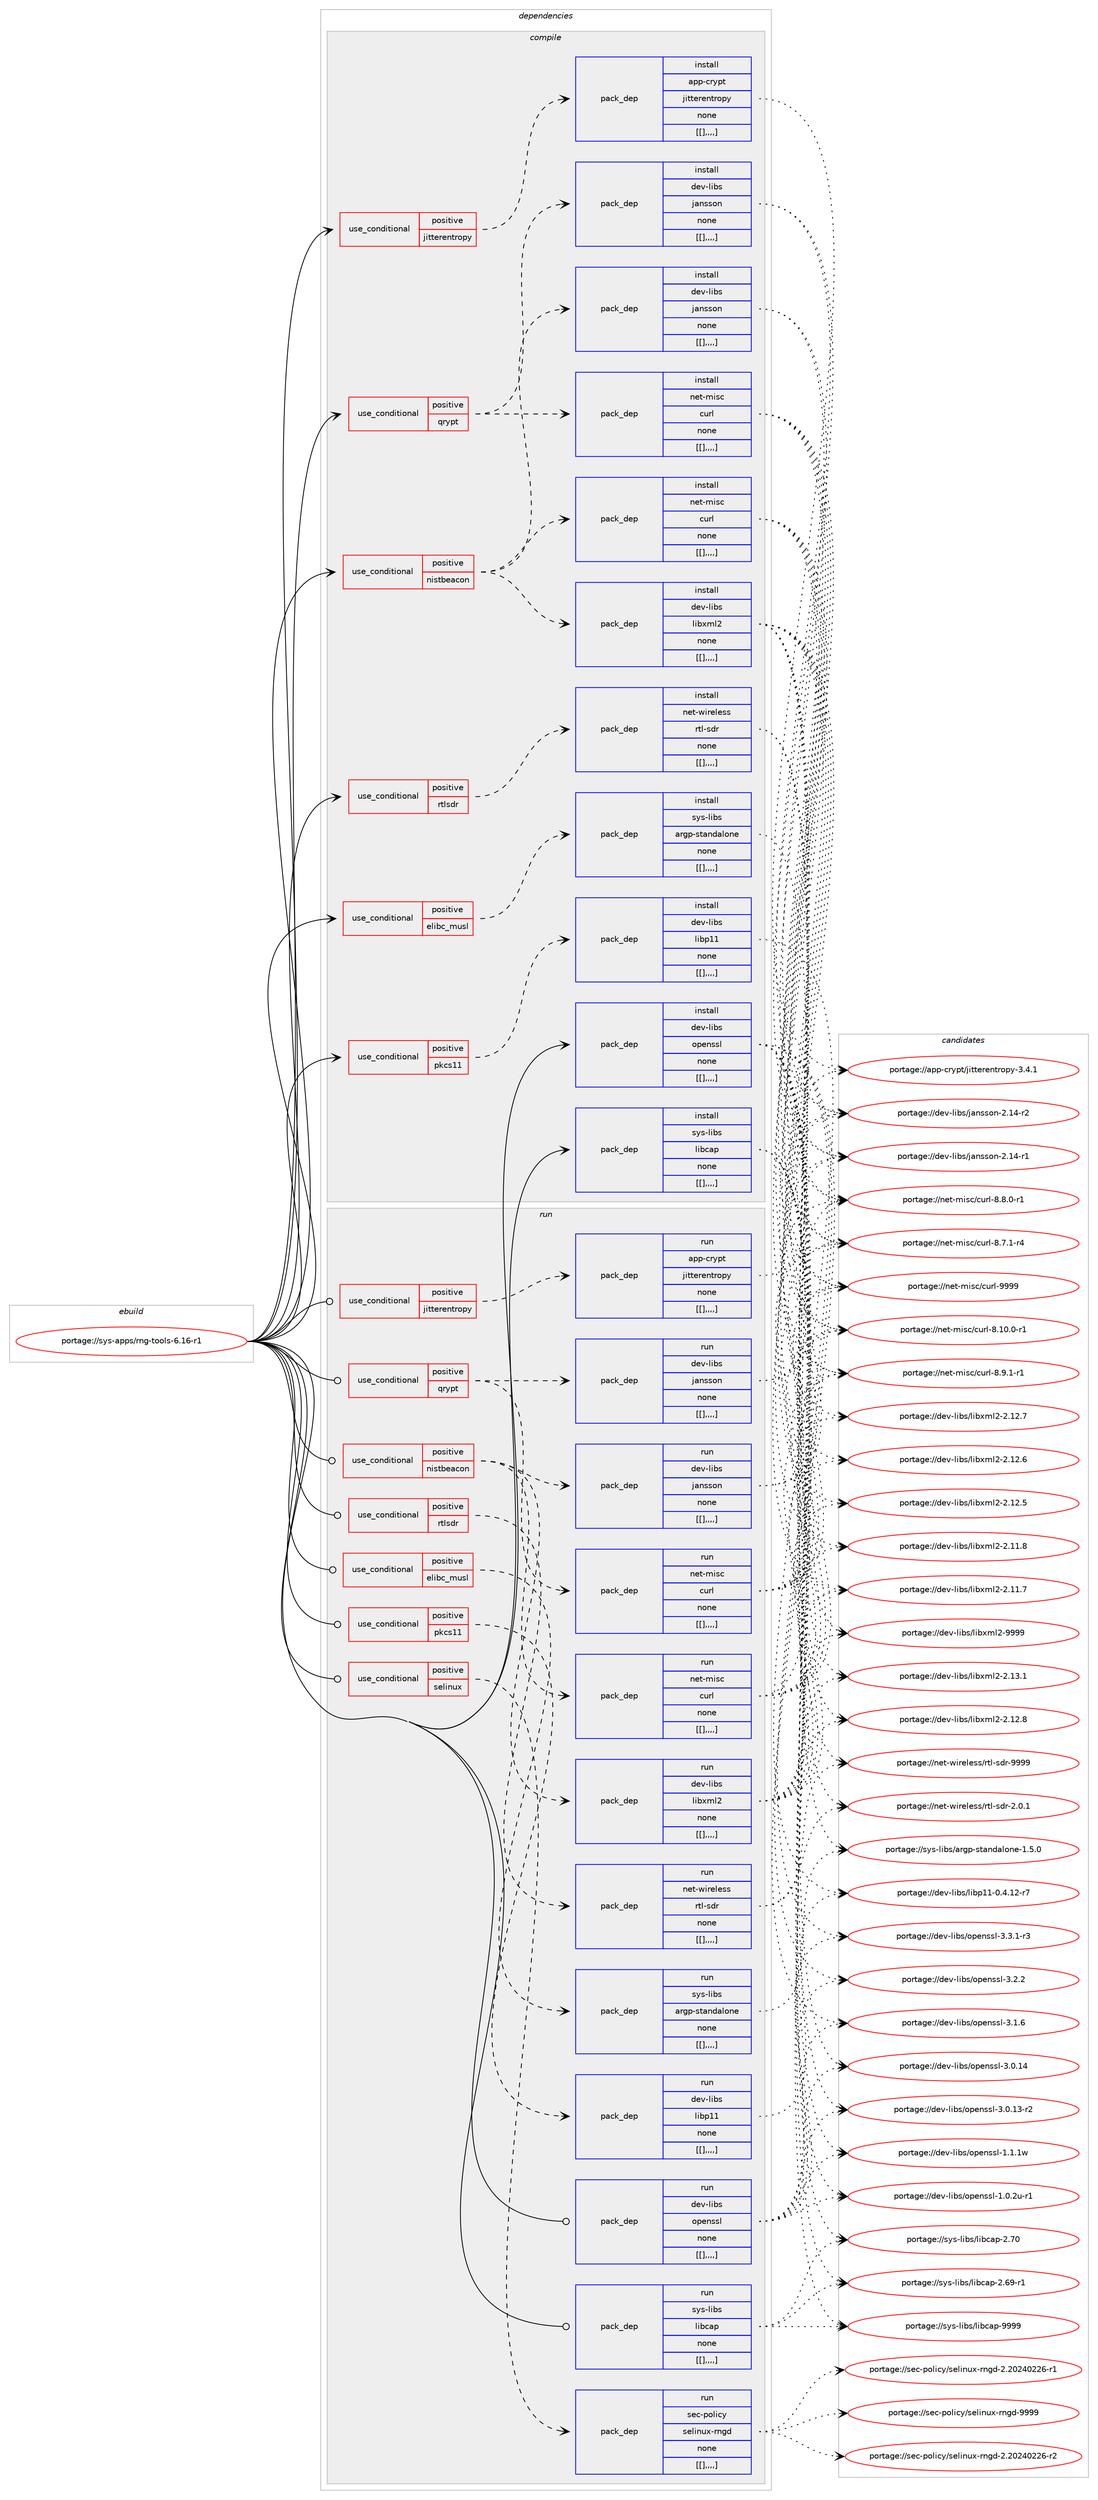 digraph prolog {

# *************
# Graph options
# *************

newrank=true;
concentrate=true;
compound=true;
graph [rankdir=LR,fontname=Helvetica,fontsize=10,ranksep=1.5];#, ranksep=2.5, nodesep=0.2];
edge  [arrowhead=vee];
node  [fontname=Helvetica,fontsize=10];

# **********
# The ebuild
# **********

subgraph cluster_leftcol {
color=gray;
label=<<i>ebuild</i>>;
id [label="portage://sys-apps/rng-tools-6.16-r1", color=red, width=4, href="../sys-apps/rng-tools-6.16-r1.svg"];
}

# ****************
# The dependencies
# ****************

subgraph cluster_midcol {
color=gray;
label=<<i>dependencies</i>>;
subgraph cluster_compile {
fillcolor="#eeeeee";
style=filled;
label=<<i>compile</i>>;
subgraph cond115856 {
dependency439119 [label=<<TABLE BORDER="0" CELLBORDER="1" CELLSPACING="0" CELLPADDING="4"><TR><TD ROWSPAN="3" CELLPADDING="10">use_conditional</TD></TR><TR><TD>positive</TD></TR><TR><TD>elibc_musl</TD></TR></TABLE>>, shape=none, color=red];
subgraph pack320208 {
dependency439120 [label=<<TABLE BORDER="0" CELLBORDER="1" CELLSPACING="0" CELLPADDING="4" WIDTH="220"><TR><TD ROWSPAN="6" CELLPADDING="30">pack_dep</TD></TR><TR><TD WIDTH="110">install</TD></TR><TR><TD>sys-libs</TD></TR><TR><TD>argp-standalone</TD></TR><TR><TD>none</TD></TR><TR><TD>[[],,,,]</TD></TR></TABLE>>, shape=none, color=blue];
}
dependency439119:e -> dependency439120:w [weight=20,style="dashed",arrowhead="vee"];
}
id:e -> dependency439119:w [weight=20,style="solid",arrowhead="vee"];
subgraph cond115857 {
dependency439121 [label=<<TABLE BORDER="0" CELLBORDER="1" CELLSPACING="0" CELLPADDING="4"><TR><TD ROWSPAN="3" CELLPADDING="10">use_conditional</TD></TR><TR><TD>positive</TD></TR><TR><TD>jitterentropy</TD></TR></TABLE>>, shape=none, color=red];
subgraph pack320209 {
dependency439122 [label=<<TABLE BORDER="0" CELLBORDER="1" CELLSPACING="0" CELLPADDING="4" WIDTH="220"><TR><TD ROWSPAN="6" CELLPADDING="30">pack_dep</TD></TR><TR><TD WIDTH="110">install</TD></TR><TR><TD>app-crypt</TD></TR><TR><TD>jitterentropy</TD></TR><TR><TD>none</TD></TR><TR><TD>[[],,,,]</TD></TR></TABLE>>, shape=none, color=blue];
}
dependency439121:e -> dependency439122:w [weight=20,style="dashed",arrowhead="vee"];
}
id:e -> dependency439121:w [weight=20,style="solid",arrowhead="vee"];
subgraph cond115858 {
dependency439123 [label=<<TABLE BORDER="0" CELLBORDER="1" CELLSPACING="0" CELLPADDING="4"><TR><TD ROWSPAN="3" CELLPADDING="10">use_conditional</TD></TR><TR><TD>positive</TD></TR><TR><TD>nistbeacon</TD></TR></TABLE>>, shape=none, color=red];
subgraph pack320210 {
dependency439124 [label=<<TABLE BORDER="0" CELLBORDER="1" CELLSPACING="0" CELLPADDING="4" WIDTH="220"><TR><TD ROWSPAN="6" CELLPADDING="30">pack_dep</TD></TR><TR><TD WIDTH="110">install</TD></TR><TR><TD>dev-libs</TD></TR><TR><TD>jansson</TD></TR><TR><TD>none</TD></TR><TR><TD>[[],,,,]</TD></TR></TABLE>>, shape=none, color=blue];
}
dependency439123:e -> dependency439124:w [weight=20,style="dashed",arrowhead="vee"];
subgraph pack320211 {
dependency439125 [label=<<TABLE BORDER="0" CELLBORDER="1" CELLSPACING="0" CELLPADDING="4" WIDTH="220"><TR><TD ROWSPAN="6" CELLPADDING="30">pack_dep</TD></TR><TR><TD WIDTH="110">install</TD></TR><TR><TD>dev-libs</TD></TR><TR><TD>libxml2</TD></TR><TR><TD>none</TD></TR><TR><TD>[[],,,,]</TD></TR></TABLE>>, shape=none, color=blue];
}
dependency439123:e -> dependency439125:w [weight=20,style="dashed",arrowhead="vee"];
subgraph pack320212 {
dependency439126 [label=<<TABLE BORDER="0" CELLBORDER="1" CELLSPACING="0" CELLPADDING="4" WIDTH="220"><TR><TD ROWSPAN="6" CELLPADDING="30">pack_dep</TD></TR><TR><TD WIDTH="110">install</TD></TR><TR><TD>net-misc</TD></TR><TR><TD>curl</TD></TR><TR><TD>none</TD></TR><TR><TD>[[],,,,]</TD></TR></TABLE>>, shape=none, color=blue];
}
dependency439123:e -> dependency439126:w [weight=20,style="dashed",arrowhead="vee"];
}
id:e -> dependency439123:w [weight=20,style="solid",arrowhead="vee"];
subgraph cond115859 {
dependency439127 [label=<<TABLE BORDER="0" CELLBORDER="1" CELLSPACING="0" CELLPADDING="4"><TR><TD ROWSPAN="3" CELLPADDING="10">use_conditional</TD></TR><TR><TD>positive</TD></TR><TR><TD>pkcs11</TD></TR></TABLE>>, shape=none, color=red];
subgraph pack320213 {
dependency439128 [label=<<TABLE BORDER="0" CELLBORDER="1" CELLSPACING="0" CELLPADDING="4" WIDTH="220"><TR><TD ROWSPAN="6" CELLPADDING="30">pack_dep</TD></TR><TR><TD WIDTH="110">install</TD></TR><TR><TD>dev-libs</TD></TR><TR><TD>libp11</TD></TR><TR><TD>none</TD></TR><TR><TD>[[],,,,]</TD></TR></TABLE>>, shape=none, color=blue];
}
dependency439127:e -> dependency439128:w [weight=20,style="dashed",arrowhead="vee"];
}
id:e -> dependency439127:w [weight=20,style="solid",arrowhead="vee"];
subgraph cond115860 {
dependency439129 [label=<<TABLE BORDER="0" CELLBORDER="1" CELLSPACING="0" CELLPADDING="4"><TR><TD ROWSPAN="3" CELLPADDING="10">use_conditional</TD></TR><TR><TD>positive</TD></TR><TR><TD>qrypt</TD></TR></TABLE>>, shape=none, color=red];
subgraph pack320214 {
dependency439130 [label=<<TABLE BORDER="0" CELLBORDER="1" CELLSPACING="0" CELLPADDING="4" WIDTH="220"><TR><TD ROWSPAN="6" CELLPADDING="30">pack_dep</TD></TR><TR><TD WIDTH="110">install</TD></TR><TR><TD>dev-libs</TD></TR><TR><TD>jansson</TD></TR><TR><TD>none</TD></TR><TR><TD>[[],,,,]</TD></TR></TABLE>>, shape=none, color=blue];
}
dependency439129:e -> dependency439130:w [weight=20,style="dashed",arrowhead="vee"];
subgraph pack320215 {
dependency439131 [label=<<TABLE BORDER="0" CELLBORDER="1" CELLSPACING="0" CELLPADDING="4" WIDTH="220"><TR><TD ROWSPAN="6" CELLPADDING="30">pack_dep</TD></TR><TR><TD WIDTH="110">install</TD></TR><TR><TD>net-misc</TD></TR><TR><TD>curl</TD></TR><TR><TD>none</TD></TR><TR><TD>[[],,,,]</TD></TR></TABLE>>, shape=none, color=blue];
}
dependency439129:e -> dependency439131:w [weight=20,style="dashed",arrowhead="vee"];
}
id:e -> dependency439129:w [weight=20,style="solid",arrowhead="vee"];
subgraph cond115861 {
dependency439132 [label=<<TABLE BORDER="0" CELLBORDER="1" CELLSPACING="0" CELLPADDING="4"><TR><TD ROWSPAN="3" CELLPADDING="10">use_conditional</TD></TR><TR><TD>positive</TD></TR><TR><TD>rtlsdr</TD></TR></TABLE>>, shape=none, color=red];
subgraph pack320216 {
dependency439133 [label=<<TABLE BORDER="0" CELLBORDER="1" CELLSPACING="0" CELLPADDING="4" WIDTH="220"><TR><TD ROWSPAN="6" CELLPADDING="30">pack_dep</TD></TR><TR><TD WIDTH="110">install</TD></TR><TR><TD>net-wireless</TD></TR><TR><TD>rtl-sdr</TD></TR><TR><TD>none</TD></TR><TR><TD>[[],,,,]</TD></TR></TABLE>>, shape=none, color=blue];
}
dependency439132:e -> dependency439133:w [weight=20,style="dashed",arrowhead="vee"];
}
id:e -> dependency439132:w [weight=20,style="solid",arrowhead="vee"];
subgraph pack320217 {
dependency439134 [label=<<TABLE BORDER="0" CELLBORDER="1" CELLSPACING="0" CELLPADDING="4" WIDTH="220"><TR><TD ROWSPAN="6" CELLPADDING="30">pack_dep</TD></TR><TR><TD WIDTH="110">install</TD></TR><TR><TD>dev-libs</TD></TR><TR><TD>openssl</TD></TR><TR><TD>none</TD></TR><TR><TD>[[],,,,]</TD></TR></TABLE>>, shape=none, color=blue];
}
id:e -> dependency439134:w [weight=20,style="solid",arrowhead="vee"];
subgraph pack320218 {
dependency439135 [label=<<TABLE BORDER="0" CELLBORDER="1" CELLSPACING="0" CELLPADDING="4" WIDTH="220"><TR><TD ROWSPAN="6" CELLPADDING="30">pack_dep</TD></TR><TR><TD WIDTH="110">install</TD></TR><TR><TD>sys-libs</TD></TR><TR><TD>libcap</TD></TR><TR><TD>none</TD></TR><TR><TD>[[],,,,]</TD></TR></TABLE>>, shape=none, color=blue];
}
id:e -> dependency439135:w [weight=20,style="solid",arrowhead="vee"];
}
subgraph cluster_compileandrun {
fillcolor="#eeeeee";
style=filled;
label=<<i>compile and run</i>>;
}
subgraph cluster_run {
fillcolor="#eeeeee";
style=filled;
label=<<i>run</i>>;
subgraph cond115862 {
dependency439136 [label=<<TABLE BORDER="0" CELLBORDER="1" CELLSPACING="0" CELLPADDING="4"><TR><TD ROWSPAN="3" CELLPADDING="10">use_conditional</TD></TR><TR><TD>positive</TD></TR><TR><TD>elibc_musl</TD></TR></TABLE>>, shape=none, color=red];
subgraph pack320219 {
dependency439137 [label=<<TABLE BORDER="0" CELLBORDER="1" CELLSPACING="0" CELLPADDING="4" WIDTH="220"><TR><TD ROWSPAN="6" CELLPADDING="30">pack_dep</TD></TR><TR><TD WIDTH="110">run</TD></TR><TR><TD>sys-libs</TD></TR><TR><TD>argp-standalone</TD></TR><TR><TD>none</TD></TR><TR><TD>[[],,,,]</TD></TR></TABLE>>, shape=none, color=blue];
}
dependency439136:e -> dependency439137:w [weight=20,style="dashed",arrowhead="vee"];
}
id:e -> dependency439136:w [weight=20,style="solid",arrowhead="odot"];
subgraph cond115863 {
dependency439138 [label=<<TABLE BORDER="0" CELLBORDER="1" CELLSPACING="0" CELLPADDING="4"><TR><TD ROWSPAN="3" CELLPADDING="10">use_conditional</TD></TR><TR><TD>positive</TD></TR><TR><TD>jitterentropy</TD></TR></TABLE>>, shape=none, color=red];
subgraph pack320220 {
dependency439139 [label=<<TABLE BORDER="0" CELLBORDER="1" CELLSPACING="0" CELLPADDING="4" WIDTH="220"><TR><TD ROWSPAN="6" CELLPADDING="30">pack_dep</TD></TR><TR><TD WIDTH="110">run</TD></TR><TR><TD>app-crypt</TD></TR><TR><TD>jitterentropy</TD></TR><TR><TD>none</TD></TR><TR><TD>[[],,,,]</TD></TR></TABLE>>, shape=none, color=blue];
}
dependency439138:e -> dependency439139:w [weight=20,style="dashed",arrowhead="vee"];
}
id:e -> dependency439138:w [weight=20,style="solid",arrowhead="odot"];
subgraph cond115864 {
dependency439140 [label=<<TABLE BORDER="0" CELLBORDER="1" CELLSPACING="0" CELLPADDING="4"><TR><TD ROWSPAN="3" CELLPADDING="10">use_conditional</TD></TR><TR><TD>positive</TD></TR><TR><TD>nistbeacon</TD></TR></TABLE>>, shape=none, color=red];
subgraph pack320221 {
dependency439141 [label=<<TABLE BORDER="0" CELLBORDER="1" CELLSPACING="0" CELLPADDING="4" WIDTH="220"><TR><TD ROWSPAN="6" CELLPADDING="30">pack_dep</TD></TR><TR><TD WIDTH="110">run</TD></TR><TR><TD>dev-libs</TD></TR><TR><TD>jansson</TD></TR><TR><TD>none</TD></TR><TR><TD>[[],,,,]</TD></TR></TABLE>>, shape=none, color=blue];
}
dependency439140:e -> dependency439141:w [weight=20,style="dashed",arrowhead="vee"];
subgraph pack320222 {
dependency439142 [label=<<TABLE BORDER="0" CELLBORDER="1" CELLSPACING="0" CELLPADDING="4" WIDTH="220"><TR><TD ROWSPAN="6" CELLPADDING="30">pack_dep</TD></TR><TR><TD WIDTH="110">run</TD></TR><TR><TD>dev-libs</TD></TR><TR><TD>libxml2</TD></TR><TR><TD>none</TD></TR><TR><TD>[[],,,,]</TD></TR></TABLE>>, shape=none, color=blue];
}
dependency439140:e -> dependency439142:w [weight=20,style="dashed",arrowhead="vee"];
subgraph pack320223 {
dependency439143 [label=<<TABLE BORDER="0" CELLBORDER="1" CELLSPACING="0" CELLPADDING="4" WIDTH="220"><TR><TD ROWSPAN="6" CELLPADDING="30">pack_dep</TD></TR><TR><TD WIDTH="110">run</TD></TR><TR><TD>net-misc</TD></TR><TR><TD>curl</TD></TR><TR><TD>none</TD></TR><TR><TD>[[],,,,]</TD></TR></TABLE>>, shape=none, color=blue];
}
dependency439140:e -> dependency439143:w [weight=20,style="dashed",arrowhead="vee"];
}
id:e -> dependency439140:w [weight=20,style="solid",arrowhead="odot"];
subgraph cond115865 {
dependency439144 [label=<<TABLE BORDER="0" CELLBORDER="1" CELLSPACING="0" CELLPADDING="4"><TR><TD ROWSPAN="3" CELLPADDING="10">use_conditional</TD></TR><TR><TD>positive</TD></TR><TR><TD>pkcs11</TD></TR></TABLE>>, shape=none, color=red];
subgraph pack320224 {
dependency439145 [label=<<TABLE BORDER="0" CELLBORDER="1" CELLSPACING="0" CELLPADDING="4" WIDTH="220"><TR><TD ROWSPAN="6" CELLPADDING="30">pack_dep</TD></TR><TR><TD WIDTH="110">run</TD></TR><TR><TD>dev-libs</TD></TR><TR><TD>libp11</TD></TR><TR><TD>none</TD></TR><TR><TD>[[],,,,]</TD></TR></TABLE>>, shape=none, color=blue];
}
dependency439144:e -> dependency439145:w [weight=20,style="dashed",arrowhead="vee"];
}
id:e -> dependency439144:w [weight=20,style="solid",arrowhead="odot"];
subgraph cond115866 {
dependency439146 [label=<<TABLE BORDER="0" CELLBORDER="1" CELLSPACING="0" CELLPADDING="4"><TR><TD ROWSPAN="3" CELLPADDING="10">use_conditional</TD></TR><TR><TD>positive</TD></TR><TR><TD>qrypt</TD></TR></TABLE>>, shape=none, color=red];
subgraph pack320225 {
dependency439147 [label=<<TABLE BORDER="0" CELLBORDER="1" CELLSPACING="0" CELLPADDING="4" WIDTH="220"><TR><TD ROWSPAN="6" CELLPADDING="30">pack_dep</TD></TR><TR><TD WIDTH="110">run</TD></TR><TR><TD>dev-libs</TD></TR><TR><TD>jansson</TD></TR><TR><TD>none</TD></TR><TR><TD>[[],,,,]</TD></TR></TABLE>>, shape=none, color=blue];
}
dependency439146:e -> dependency439147:w [weight=20,style="dashed",arrowhead="vee"];
subgraph pack320226 {
dependency439148 [label=<<TABLE BORDER="0" CELLBORDER="1" CELLSPACING="0" CELLPADDING="4" WIDTH="220"><TR><TD ROWSPAN="6" CELLPADDING="30">pack_dep</TD></TR><TR><TD WIDTH="110">run</TD></TR><TR><TD>net-misc</TD></TR><TR><TD>curl</TD></TR><TR><TD>none</TD></TR><TR><TD>[[],,,,]</TD></TR></TABLE>>, shape=none, color=blue];
}
dependency439146:e -> dependency439148:w [weight=20,style="dashed",arrowhead="vee"];
}
id:e -> dependency439146:w [weight=20,style="solid",arrowhead="odot"];
subgraph cond115867 {
dependency439149 [label=<<TABLE BORDER="0" CELLBORDER="1" CELLSPACING="0" CELLPADDING="4"><TR><TD ROWSPAN="3" CELLPADDING="10">use_conditional</TD></TR><TR><TD>positive</TD></TR><TR><TD>rtlsdr</TD></TR></TABLE>>, shape=none, color=red];
subgraph pack320227 {
dependency439150 [label=<<TABLE BORDER="0" CELLBORDER="1" CELLSPACING="0" CELLPADDING="4" WIDTH="220"><TR><TD ROWSPAN="6" CELLPADDING="30">pack_dep</TD></TR><TR><TD WIDTH="110">run</TD></TR><TR><TD>net-wireless</TD></TR><TR><TD>rtl-sdr</TD></TR><TR><TD>none</TD></TR><TR><TD>[[],,,,]</TD></TR></TABLE>>, shape=none, color=blue];
}
dependency439149:e -> dependency439150:w [weight=20,style="dashed",arrowhead="vee"];
}
id:e -> dependency439149:w [weight=20,style="solid",arrowhead="odot"];
subgraph cond115868 {
dependency439151 [label=<<TABLE BORDER="0" CELLBORDER="1" CELLSPACING="0" CELLPADDING="4"><TR><TD ROWSPAN="3" CELLPADDING="10">use_conditional</TD></TR><TR><TD>positive</TD></TR><TR><TD>selinux</TD></TR></TABLE>>, shape=none, color=red];
subgraph pack320228 {
dependency439152 [label=<<TABLE BORDER="0" CELLBORDER="1" CELLSPACING="0" CELLPADDING="4" WIDTH="220"><TR><TD ROWSPAN="6" CELLPADDING="30">pack_dep</TD></TR><TR><TD WIDTH="110">run</TD></TR><TR><TD>sec-policy</TD></TR><TR><TD>selinux-rngd</TD></TR><TR><TD>none</TD></TR><TR><TD>[[],,,,]</TD></TR></TABLE>>, shape=none, color=blue];
}
dependency439151:e -> dependency439152:w [weight=20,style="dashed",arrowhead="vee"];
}
id:e -> dependency439151:w [weight=20,style="solid",arrowhead="odot"];
subgraph pack320229 {
dependency439153 [label=<<TABLE BORDER="0" CELLBORDER="1" CELLSPACING="0" CELLPADDING="4" WIDTH="220"><TR><TD ROWSPAN="6" CELLPADDING="30">pack_dep</TD></TR><TR><TD WIDTH="110">run</TD></TR><TR><TD>dev-libs</TD></TR><TR><TD>openssl</TD></TR><TR><TD>none</TD></TR><TR><TD>[[],,,,]</TD></TR></TABLE>>, shape=none, color=blue];
}
id:e -> dependency439153:w [weight=20,style="solid",arrowhead="odot"];
subgraph pack320230 {
dependency439154 [label=<<TABLE BORDER="0" CELLBORDER="1" CELLSPACING="0" CELLPADDING="4" WIDTH="220"><TR><TD ROWSPAN="6" CELLPADDING="30">pack_dep</TD></TR><TR><TD WIDTH="110">run</TD></TR><TR><TD>sys-libs</TD></TR><TR><TD>libcap</TD></TR><TR><TD>none</TD></TR><TR><TD>[[],,,,]</TD></TR></TABLE>>, shape=none, color=blue];
}
id:e -> dependency439154:w [weight=20,style="solid",arrowhead="odot"];
}
}

# **************
# The candidates
# **************

subgraph cluster_choices {
rank=same;
color=gray;
label=<<i>candidates</i>>;

subgraph choice320208 {
color=black;
nodesep=1;
choice11512111545108105981154797114103112451151169711010097108111110101454946534648 [label="portage://sys-libs/argp-standalone-1.5.0", color=red, width=4,href="../sys-libs/argp-standalone-1.5.0.svg"];
dependency439120:e -> choice11512111545108105981154797114103112451151169711010097108111110101454946534648:w [style=dotted,weight="100"];
}
subgraph choice320209 {
color=black;
nodesep=1;
choice97112112459911412111211647106105116116101114101110116114111112121455146524649 [label="portage://app-crypt/jitterentropy-3.4.1", color=red, width=4,href="../app-crypt/jitterentropy-3.4.1.svg"];
dependency439122:e -> choice97112112459911412111211647106105116116101114101110116114111112121455146524649:w [style=dotted,weight="100"];
}
subgraph choice320210 {
color=black;
nodesep=1;
choice1001011184510810598115471069711011511511111045504649524511450 [label="portage://dev-libs/jansson-2.14-r2", color=red, width=4,href="../dev-libs/jansson-2.14-r2.svg"];
choice1001011184510810598115471069711011511511111045504649524511449 [label="portage://dev-libs/jansson-2.14-r1", color=red, width=4,href="../dev-libs/jansson-2.14-r1.svg"];
dependency439124:e -> choice1001011184510810598115471069711011511511111045504649524511450:w [style=dotted,weight="100"];
dependency439124:e -> choice1001011184510810598115471069711011511511111045504649524511449:w [style=dotted,weight="100"];
}
subgraph choice320211 {
color=black;
nodesep=1;
choice10010111845108105981154710810598120109108504557575757 [label="portage://dev-libs/libxml2-9999", color=red, width=4,href="../dev-libs/libxml2-9999.svg"];
choice100101118451081059811547108105981201091085045504649514649 [label="portage://dev-libs/libxml2-2.13.1", color=red, width=4,href="../dev-libs/libxml2-2.13.1.svg"];
choice100101118451081059811547108105981201091085045504649504656 [label="portage://dev-libs/libxml2-2.12.8", color=red, width=4,href="../dev-libs/libxml2-2.12.8.svg"];
choice100101118451081059811547108105981201091085045504649504655 [label="portage://dev-libs/libxml2-2.12.7", color=red, width=4,href="../dev-libs/libxml2-2.12.7.svg"];
choice100101118451081059811547108105981201091085045504649504654 [label="portage://dev-libs/libxml2-2.12.6", color=red, width=4,href="../dev-libs/libxml2-2.12.6.svg"];
choice100101118451081059811547108105981201091085045504649504653 [label="portage://dev-libs/libxml2-2.12.5", color=red, width=4,href="../dev-libs/libxml2-2.12.5.svg"];
choice100101118451081059811547108105981201091085045504649494656 [label="portage://dev-libs/libxml2-2.11.8", color=red, width=4,href="../dev-libs/libxml2-2.11.8.svg"];
choice100101118451081059811547108105981201091085045504649494655 [label="portage://dev-libs/libxml2-2.11.7", color=red, width=4,href="../dev-libs/libxml2-2.11.7.svg"];
dependency439125:e -> choice10010111845108105981154710810598120109108504557575757:w [style=dotted,weight="100"];
dependency439125:e -> choice100101118451081059811547108105981201091085045504649514649:w [style=dotted,weight="100"];
dependency439125:e -> choice100101118451081059811547108105981201091085045504649504656:w [style=dotted,weight="100"];
dependency439125:e -> choice100101118451081059811547108105981201091085045504649504655:w [style=dotted,weight="100"];
dependency439125:e -> choice100101118451081059811547108105981201091085045504649504654:w [style=dotted,weight="100"];
dependency439125:e -> choice100101118451081059811547108105981201091085045504649504653:w [style=dotted,weight="100"];
dependency439125:e -> choice100101118451081059811547108105981201091085045504649494656:w [style=dotted,weight="100"];
dependency439125:e -> choice100101118451081059811547108105981201091085045504649494655:w [style=dotted,weight="100"];
}
subgraph choice320212 {
color=black;
nodesep=1;
choice110101116451091051159947991171141084557575757 [label="portage://net-misc/curl-9999", color=red, width=4,href="../net-misc/curl-9999.svg"];
choice11010111645109105115994799117114108455646494846484511449 [label="portage://net-misc/curl-8.10.0-r1", color=red, width=4,href="../net-misc/curl-8.10.0-r1.svg"];
choice110101116451091051159947991171141084556465746494511449 [label="portage://net-misc/curl-8.9.1-r1", color=red, width=4,href="../net-misc/curl-8.9.1-r1.svg"];
choice110101116451091051159947991171141084556465646484511449 [label="portage://net-misc/curl-8.8.0-r1", color=red, width=4,href="../net-misc/curl-8.8.0-r1.svg"];
choice110101116451091051159947991171141084556465546494511452 [label="portage://net-misc/curl-8.7.1-r4", color=red, width=4,href="../net-misc/curl-8.7.1-r4.svg"];
dependency439126:e -> choice110101116451091051159947991171141084557575757:w [style=dotted,weight="100"];
dependency439126:e -> choice11010111645109105115994799117114108455646494846484511449:w [style=dotted,weight="100"];
dependency439126:e -> choice110101116451091051159947991171141084556465746494511449:w [style=dotted,weight="100"];
dependency439126:e -> choice110101116451091051159947991171141084556465646484511449:w [style=dotted,weight="100"];
dependency439126:e -> choice110101116451091051159947991171141084556465546494511452:w [style=dotted,weight="100"];
}
subgraph choice320213 {
color=black;
nodesep=1;
choice100101118451081059811547108105981124949454846524649504511455 [label="portage://dev-libs/libp11-0.4.12-r7", color=red, width=4,href="../dev-libs/libp11-0.4.12-r7.svg"];
dependency439128:e -> choice100101118451081059811547108105981124949454846524649504511455:w [style=dotted,weight="100"];
}
subgraph choice320214 {
color=black;
nodesep=1;
choice1001011184510810598115471069711011511511111045504649524511450 [label="portage://dev-libs/jansson-2.14-r2", color=red, width=4,href="../dev-libs/jansson-2.14-r2.svg"];
choice1001011184510810598115471069711011511511111045504649524511449 [label="portage://dev-libs/jansson-2.14-r1", color=red, width=4,href="../dev-libs/jansson-2.14-r1.svg"];
dependency439130:e -> choice1001011184510810598115471069711011511511111045504649524511450:w [style=dotted,weight="100"];
dependency439130:e -> choice1001011184510810598115471069711011511511111045504649524511449:w [style=dotted,weight="100"];
}
subgraph choice320215 {
color=black;
nodesep=1;
choice110101116451091051159947991171141084557575757 [label="portage://net-misc/curl-9999", color=red, width=4,href="../net-misc/curl-9999.svg"];
choice11010111645109105115994799117114108455646494846484511449 [label="portage://net-misc/curl-8.10.0-r1", color=red, width=4,href="../net-misc/curl-8.10.0-r1.svg"];
choice110101116451091051159947991171141084556465746494511449 [label="portage://net-misc/curl-8.9.1-r1", color=red, width=4,href="../net-misc/curl-8.9.1-r1.svg"];
choice110101116451091051159947991171141084556465646484511449 [label="portage://net-misc/curl-8.8.0-r1", color=red, width=4,href="../net-misc/curl-8.8.0-r1.svg"];
choice110101116451091051159947991171141084556465546494511452 [label="portage://net-misc/curl-8.7.1-r4", color=red, width=4,href="../net-misc/curl-8.7.1-r4.svg"];
dependency439131:e -> choice110101116451091051159947991171141084557575757:w [style=dotted,weight="100"];
dependency439131:e -> choice11010111645109105115994799117114108455646494846484511449:w [style=dotted,weight="100"];
dependency439131:e -> choice110101116451091051159947991171141084556465746494511449:w [style=dotted,weight="100"];
dependency439131:e -> choice110101116451091051159947991171141084556465646484511449:w [style=dotted,weight="100"];
dependency439131:e -> choice110101116451091051159947991171141084556465546494511452:w [style=dotted,weight="100"];
}
subgraph choice320216 {
color=black;
nodesep=1;
choice1101011164511910511410110810111511547114116108451151001144557575757 [label="portage://net-wireless/rtl-sdr-9999", color=red, width=4,href="../net-wireless/rtl-sdr-9999.svg"];
choice110101116451191051141011081011151154711411610845115100114455046484649 [label="portage://net-wireless/rtl-sdr-2.0.1", color=red, width=4,href="../net-wireless/rtl-sdr-2.0.1.svg"];
dependency439133:e -> choice1101011164511910511410110810111511547114116108451151001144557575757:w [style=dotted,weight="100"];
dependency439133:e -> choice110101116451191051141011081011151154711411610845115100114455046484649:w [style=dotted,weight="100"];
}
subgraph choice320217 {
color=black;
nodesep=1;
choice1001011184510810598115471111121011101151151084551465146494511451 [label="portage://dev-libs/openssl-3.3.1-r3", color=red, width=4,href="../dev-libs/openssl-3.3.1-r3.svg"];
choice100101118451081059811547111112101110115115108455146504650 [label="portage://dev-libs/openssl-3.2.2", color=red, width=4,href="../dev-libs/openssl-3.2.2.svg"];
choice100101118451081059811547111112101110115115108455146494654 [label="portage://dev-libs/openssl-3.1.6", color=red, width=4,href="../dev-libs/openssl-3.1.6.svg"];
choice10010111845108105981154711111210111011511510845514648464952 [label="portage://dev-libs/openssl-3.0.14", color=red, width=4,href="../dev-libs/openssl-3.0.14.svg"];
choice100101118451081059811547111112101110115115108455146484649514511450 [label="portage://dev-libs/openssl-3.0.13-r2", color=red, width=4,href="../dev-libs/openssl-3.0.13-r2.svg"];
choice100101118451081059811547111112101110115115108454946494649119 [label="portage://dev-libs/openssl-1.1.1w", color=red, width=4,href="../dev-libs/openssl-1.1.1w.svg"];
choice1001011184510810598115471111121011101151151084549464846501174511449 [label="portage://dev-libs/openssl-1.0.2u-r1", color=red, width=4,href="../dev-libs/openssl-1.0.2u-r1.svg"];
dependency439134:e -> choice1001011184510810598115471111121011101151151084551465146494511451:w [style=dotted,weight="100"];
dependency439134:e -> choice100101118451081059811547111112101110115115108455146504650:w [style=dotted,weight="100"];
dependency439134:e -> choice100101118451081059811547111112101110115115108455146494654:w [style=dotted,weight="100"];
dependency439134:e -> choice10010111845108105981154711111210111011511510845514648464952:w [style=dotted,weight="100"];
dependency439134:e -> choice100101118451081059811547111112101110115115108455146484649514511450:w [style=dotted,weight="100"];
dependency439134:e -> choice100101118451081059811547111112101110115115108454946494649119:w [style=dotted,weight="100"];
dependency439134:e -> choice1001011184510810598115471111121011101151151084549464846501174511449:w [style=dotted,weight="100"];
}
subgraph choice320218 {
color=black;
nodesep=1;
choice1151211154510810598115471081059899971124557575757 [label="portage://sys-libs/libcap-9999", color=red, width=4,href="../sys-libs/libcap-9999.svg"];
choice1151211154510810598115471081059899971124550465548 [label="portage://sys-libs/libcap-2.70", color=red, width=4,href="../sys-libs/libcap-2.70.svg"];
choice11512111545108105981154710810598999711245504654574511449 [label="portage://sys-libs/libcap-2.69-r1", color=red, width=4,href="../sys-libs/libcap-2.69-r1.svg"];
dependency439135:e -> choice1151211154510810598115471081059899971124557575757:w [style=dotted,weight="100"];
dependency439135:e -> choice1151211154510810598115471081059899971124550465548:w [style=dotted,weight="100"];
dependency439135:e -> choice11512111545108105981154710810598999711245504654574511449:w [style=dotted,weight="100"];
}
subgraph choice320219 {
color=black;
nodesep=1;
choice11512111545108105981154797114103112451151169711010097108111110101454946534648 [label="portage://sys-libs/argp-standalone-1.5.0", color=red, width=4,href="../sys-libs/argp-standalone-1.5.0.svg"];
dependency439137:e -> choice11512111545108105981154797114103112451151169711010097108111110101454946534648:w [style=dotted,weight="100"];
}
subgraph choice320220 {
color=black;
nodesep=1;
choice97112112459911412111211647106105116116101114101110116114111112121455146524649 [label="portage://app-crypt/jitterentropy-3.4.1", color=red, width=4,href="../app-crypt/jitterentropy-3.4.1.svg"];
dependency439139:e -> choice97112112459911412111211647106105116116101114101110116114111112121455146524649:w [style=dotted,weight="100"];
}
subgraph choice320221 {
color=black;
nodesep=1;
choice1001011184510810598115471069711011511511111045504649524511450 [label="portage://dev-libs/jansson-2.14-r2", color=red, width=4,href="../dev-libs/jansson-2.14-r2.svg"];
choice1001011184510810598115471069711011511511111045504649524511449 [label="portage://dev-libs/jansson-2.14-r1", color=red, width=4,href="../dev-libs/jansson-2.14-r1.svg"];
dependency439141:e -> choice1001011184510810598115471069711011511511111045504649524511450:w [style=dotted,weight="100"];
dependency439141:e -> choice1001011184510810598115471069711011511511111045504649524511449:w [style=dotted,weight="100"];
}
subgraph choice320222 {
color=black;
nodesep=1;
choice10010111845108105981154710810598120109108504557575757 [label="portage://dev-libs/libxml2-9999", color=red, width=4,href="../dev-libs/libxml2-9999.svg"];
choice100101118451081059811547108105981201091085045504649514649 [label="portage://dev-libs/libxml2-2.13.1", color=red, width=4,href="../dev-libs/libxml2-2.13.1.svg"];
choice100101118451081059811547108105981201091085045504649504656 [label="portage://dev-libs/libxml2-2.12.8", color=red, width=4,href="../dev-libs/libxml2-2.12.8.svg"];
choice100101118451081059811547108105981201091085045504649504655 [label="portage://dev-libs/libxml2-2.12.7", color=red, width=4,href="../dev-libs/libxml2-2.12.7.svg"];
choice100101118451081059811547108105981201091085045504649504654 [label="portage://dev-libs/libxml2-2.12.6", color=red, width=4,href="../dev-libs/libxml2-2.12.6.svg"];
choice100101118451081059811547108105981201091085045504649504653 [label="portage://dev-libs/libxml2-2.12.5", color=red, width=4,href="../dev-libs/libxml2-2.12.5.svg"];
choice100101118451081059811547108105981201091085045504649494656 [label="portage://dev-libs/libxml2-2.11.8", color=red, width=4,href="../dev-libs/libxml2-2.11.8.svg"];
choice100101118451081059811547108105981201091085045504649494655 [label="portage://dev-libs/libxml2-2.11.7", color=red, width=4,href="../dev-libs/libxml2-2.11.7.svg"];
dependency439142:e -> choice10010111845108105981154710810598120109108504557575757:w [style=dotted,weight="100"];
dependency439142:e -> choice100101118451081059811547108105981201091085045504649514649:w [style=dotted,weight="100"];
dependency439142:e -> choice100101118451081059811547108105981201091085045504649504656:w [style=dotted,weight="100"];
dependency439142:e -> choice100101118451081059811547108105981201091085045504649504655:w [style=dotted,weight="100"];
dependency439142:e -> choice100101118451081059811547108105981201091085045504649504654:w [style=dotted,weight="100"];
dependency439142:e -> choice100101118451081059811547108105981201091085045504649504653:w [style=dotted,weight="100"];
dependency439142:e -> choice100101118451081059811547108105981201091085045504649494656:w [style=dotted,weight="100"];
dependency439142:e -> choice100101118451081059811547108105981201091085045504649494655:w [style=dotted,weight="100"];
}
subgraph choice320223 {
color=black;
nodesep=1;
choice110101116451091051159947991171141084557575757 [label="portage://net-misc/curl-9999", color=red, width=4,href="../net-misc/curl-9999.svg"];
choice11010111645109105115994799117114108455646494846484511449 [label="portage://net-misc/curl-8.10.0-r1", color=red, width=4,href="../net-misc/curl-8.10.0-r1.svg"];
choice110101116451091051159947991171141084556465746494511449 [label="portage://net-misc/curl-8.9.1-r1", color=red, width=4,href="../net-misc/curl-8.9.1-r1.svg"];
choice110101116451091051159947991171141084556465646484511449 [label="portage://net-misc/curl-8.8.0-r1", color=red, width=4,href="../net-misc/curl-8.8.0-r1.svg"];
choice110101116451091051159947991171141084556465546494511452 [label="portage://net-misc/curl-8.7.1-r4", color=red, width=4,href="../net-misc/curl-8.7.1-r4.svg"];
dependency439143:e -> choice110101116451091051159947991171141084557575757:w [style=dotted,weight="100"];
dependency439143:e -> choice11010111645109105115994799117114108455646494846484511449:w [style=dotted,weight="100"];
dependency439143:e -> choice110101116451091051159947991171141084556465746494511449:w [style=dotted,weight="100"];
dependency439143:e -> choice110101116451091051159947991171141084556465646484511449:w [style=dotted,weight="100"];
dependency439143:e -> choice110101116451091051159947991171141084556465546494511452:w [style=dotted,weight="100"];
}
subgraph choice320224 {
color=black;
nodesep=1;
choice100101118451081059811547108105981124949454846524649504511455 [label="portage://dev-libs/libp11-0.4.12-r7", color=red, width=4,href="../dev-libs/libp11-0.4.12-r7.svg"];
dependency439145:e -> choice100101118451081059811547108105981124949454846524649504511455:w [style=dotted,weight="100"];
}
subgraph choice320225 {
color=black;
nodesep=1;
choice1001011184510810598115471069711011511511111045504649524511450 [label="portage://dev-libs/jansson-2.14-r2", color=red, width=4,href="../dev-libs/jansson-2.14-r2.svg"];
choice1001011184510810598115471069711011511511111045504649524511449 [label="portage://dev-libs/jansson-2.14-r1", color=red, width=4,href="../dev-libs/jansson-2.14-r1.svg"];
dependency439147:e -> choice1001011184510810598115471069711011511511111045504649524511450:w [style=dotted,weight="100"];
dependency439147:e -> choice1001011184510810598115471069711011511511111045504649524511449:w [style=dotted,weight="100"];
}
subgraph choice320226 {
color=black;
nodesep=1;
choice110101116451091051159947991171141084557575757 [label="portage://net-misc/curl-9999", color=red, width=4,href="../net-misc/curl-9999.svg"];
choice11010111645109105115994799117114108455646494846484511449 [label="portage://net-misc/curl-8.10.0-r1", color=red, width=4,href="../net-misc/curl-8.10.0-r1.svg"];
choice110101116451091051159947991171141084556465746494511449 [label="portage://net-misc/curl-8.9.1-r1", color=red, width=4,href="../net-misc/curl-8.9.1-r1.svg"];
choice110101116451091051159947991171141084556465646484511449 [label="portage://net-misc/curl-8.8.0-r1", color=red, width=4,href="../net-misc/curl-8.8.0-r1.svg"];
choice110101116451091051159947991171141084556465546494511452 [label="portage://net-misc/curl-8.7.1-r4", color=red, width=4,href="../net-misc/curl-8.7.1-r4.svg"];
dependency439148:e -> choice110101116451091051159947991171141084557575757:w [style=dotted,weight="100"];
dependency439148:e -> choice11010111645109105115994799117114108455646494846484511449:w [style=dotted,weight="100"];
dependency439148:e -> choice110101116451091051159947991171141084556465746494511449:w [style=dotted,weight="100"];
dependency439148:e -> choice110101116451091051159947991171141084556465646484511449:w [style=dotted,weight="100"];
dependency439148:e -> choice110101116451091051159947991171141084556465546494511452:w [style=dotted,weight="100"];
}
subgraph choice320227 {
color=black;
nodesep=1;
choice1101011164511910511410110810111511547114116108451151001144557575757 [label="portage://net-wireless/rtl-sdr-9999", color=red, width=4,href="../net-wireless/rtl-sdr-9999.svg"];
choice110101116451191051141011081011151154711411610845115100114455046484649 [label="portage://net-wireless/rtl-sdr-2.0.1", color=red, width=4,href="../net-wireless/rtl-sdr-2.0.1.svg"];
dependency439150:e -> choice1101011164511910511410110810111511547114116108451151001144557575757:w [style=dotted,weight="100"];
dependency439150:e -> choice110101116451191051141011081011151154711411610845115100114455046484649:w [style=dotted,weight="100"];
}
subgraph choice320228 {
color=black;
nodesep=1;
choice11510199451121111081059912147115101108105110117120451141101031004557575757 [label="portage://sec-policy/selinux-rngd-9999", color=red, width=4,href="../sec-policy/selinux-rngd-9999.svg"];
choice115101994511211110810599121471151011081051101171204511411010310045504650485052485050544511450 [label="portage://sec-policy/selinux-rngd-2.20240226-r2", color=red, width=4,href="../sec-policy/selinux-rngd-2.20240226-r2.svg"];
choice115101994511211110810599121471151011081051101171204511411010310045504650485052485050544511449 [label="portage://sec-policy/selinux-rngd-2.20240226-r1", color=red, width=4,href="../sec-policy/selinux-rngd-2.20240226-r1.svg"];
dependency439152:e -> choice11510199451121111081059912147115101108105110117120451141101031004557575757:w [style=dotted,weight="100"];
dependency439152:e -> choice115101994511211110810599121471151011081051101171204511411010310045504650485052485050544511450:w [style=dotted,weight="100"];
dependency439152:e -> choice115101994511211110810599121471151011081051101171204511411010310045504650485052485050544511449:w [style=dotted,weight="100"];
}
subgraph choice320229 {
color=black;
nodesep=1;
choice1001011184510810598115471111121011101151151084551465146494511451 [label="portage://dev-libs/openssl-3.3.1-r3", color=red, width=4,href="../dev-libs/openssl-3.3.1-r3.svg"];
choice100101118451081059811547111112101110115115108455146504650 [label="portage://dev-libs/openssl-3.2.2", color=red, width=4,href="../dev-libs/openssl-3.2.2.svg"];
choice100101118451081059811547111112101110115115108455146494654 [label="portage://dev-libs/openssl-3.1.6", color=red, width=4,href="../dev-libs/openssl-3.1.6.svg"];
choice10010111845108105981154711111210111011511510845514648464952 [label="portage://dev-libs/openssl-3.0.14", color=red, width=4,href="../dev-libs/openssl-3.0.14.svg"];
choice100101118451081059811547111112101110115115108455146484649514511450 [label="portage://dev-libs/openssl-3.0.13-r2", color=red, width=4,href="../dev-libs/openssl-3.0.13-r2.svg"];
choice100101118451081059811547111112101110115115108454946494649119 [label="portage://dev-libs/openssl-1.1.1w", color=red, width=4,href="../dev-libs/openssl-1.1.1w.svg"];
choice1001011184510810598115471111121011101151151084549464846501174511449 [label="portage://dev-libs/openssl-1.0.2u-r1", color=red, width=4,href="../dev-libs/openssl-1.0.2u-r1.svg"];
dependency439153:e -> choice1001011184510810598115471111121011101151151084551465146494511451:w [style=dotted,weight="100"];
dependency439153:e -> choice100101118451081059811547111112101110115115108455146504650:w [style=dotted,weight="100"];
dependency439153:e -> choice100101118451081059811547111112101110115115108455146494654:w [style=dotted,weight="100"];
dependency439153:e -> choice10010111845108105981154711111210111011511510845514648464952:w [style=dotted,weight="100"];
dependency439153:e -> choice100101118451081059811547111112101110115115108455146484649514511450:w [style=dotted,weight="100"];
dependency439153:e -> choice100101118451081059811547111112101110115115108454946494649119:w [style=dotted,weight="100"];
dependency439153:e -> choice1001011184510810598115471111121011101151151084549464846501174511449:w [style=dotted,weight="100"];
}
subgraph choice320230 {
color=black;
nodesep=1;
choice1151211154510810598115471081059899971124557575757 [label="portage://sys-libs/libcap-9999", color=red, width=4,href="../sys-libs/libcap-9999.svg"];
choice1151211154510810598115471081059899971124550465548 [label="portage://sys-libs/libcap-2.70", color=red, width=4,href="../sys-libs/libcap-2.70.svg"];
choice11512111545108105981154710810598999711245504654574511449 [label="portage://sys-libs/libcap-2.69-r1", color=red, width=4,href="../sys-libs/libcap-2.69-r1.svg"];
dependency439154:e -> choice1151211154510810598115471081059899971124557575757:w [style=dotted,weight="100"];
dependency439154:e -> choice1151211154510810598115471081059899971124550465548:w [style=dotted,weight="100"];
dependency439154:e -> choice11512111545108105981154710810598999711245504654574511449:w [style=dotted,weight="100"];
}
}

}
